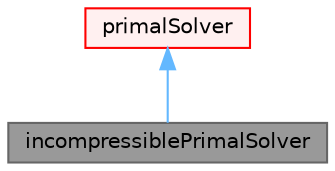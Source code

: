 digraph "incompressiblePrimalSolver"
{
 // LATEX_PDF_SIZE
  bgcolor="transparent";
  edge [fontname=Helvetica,fontsize=10,labelfontname=Helvetica,labelfontsize=10];
  node [fontname=Helvetica,fontsize=10,shape=box,height=0.2,width=0.4];
  Node1 [id="Node000001",label="incompressiblePrimalSolver",height=0.2,width=0.4,color="gray40", fillcolor="grey60", style="filled", fontcolor="black",tooltip="Base class for primal incompressible solvers."];
  Node2 -> Node1 [id="edge1_Node000001_Node000002",dir="back",color="steelblue1",style="solid",tooltip=" "];
  Node2 [id="Node000002",label="primalSolver",height=0.2,width=0.4,color="red", fillcolor="#FFF0F0", style="filled",URL="$classFoam_1_1primalSolver.html",tooltip="Base class for primal solvers."];
}
